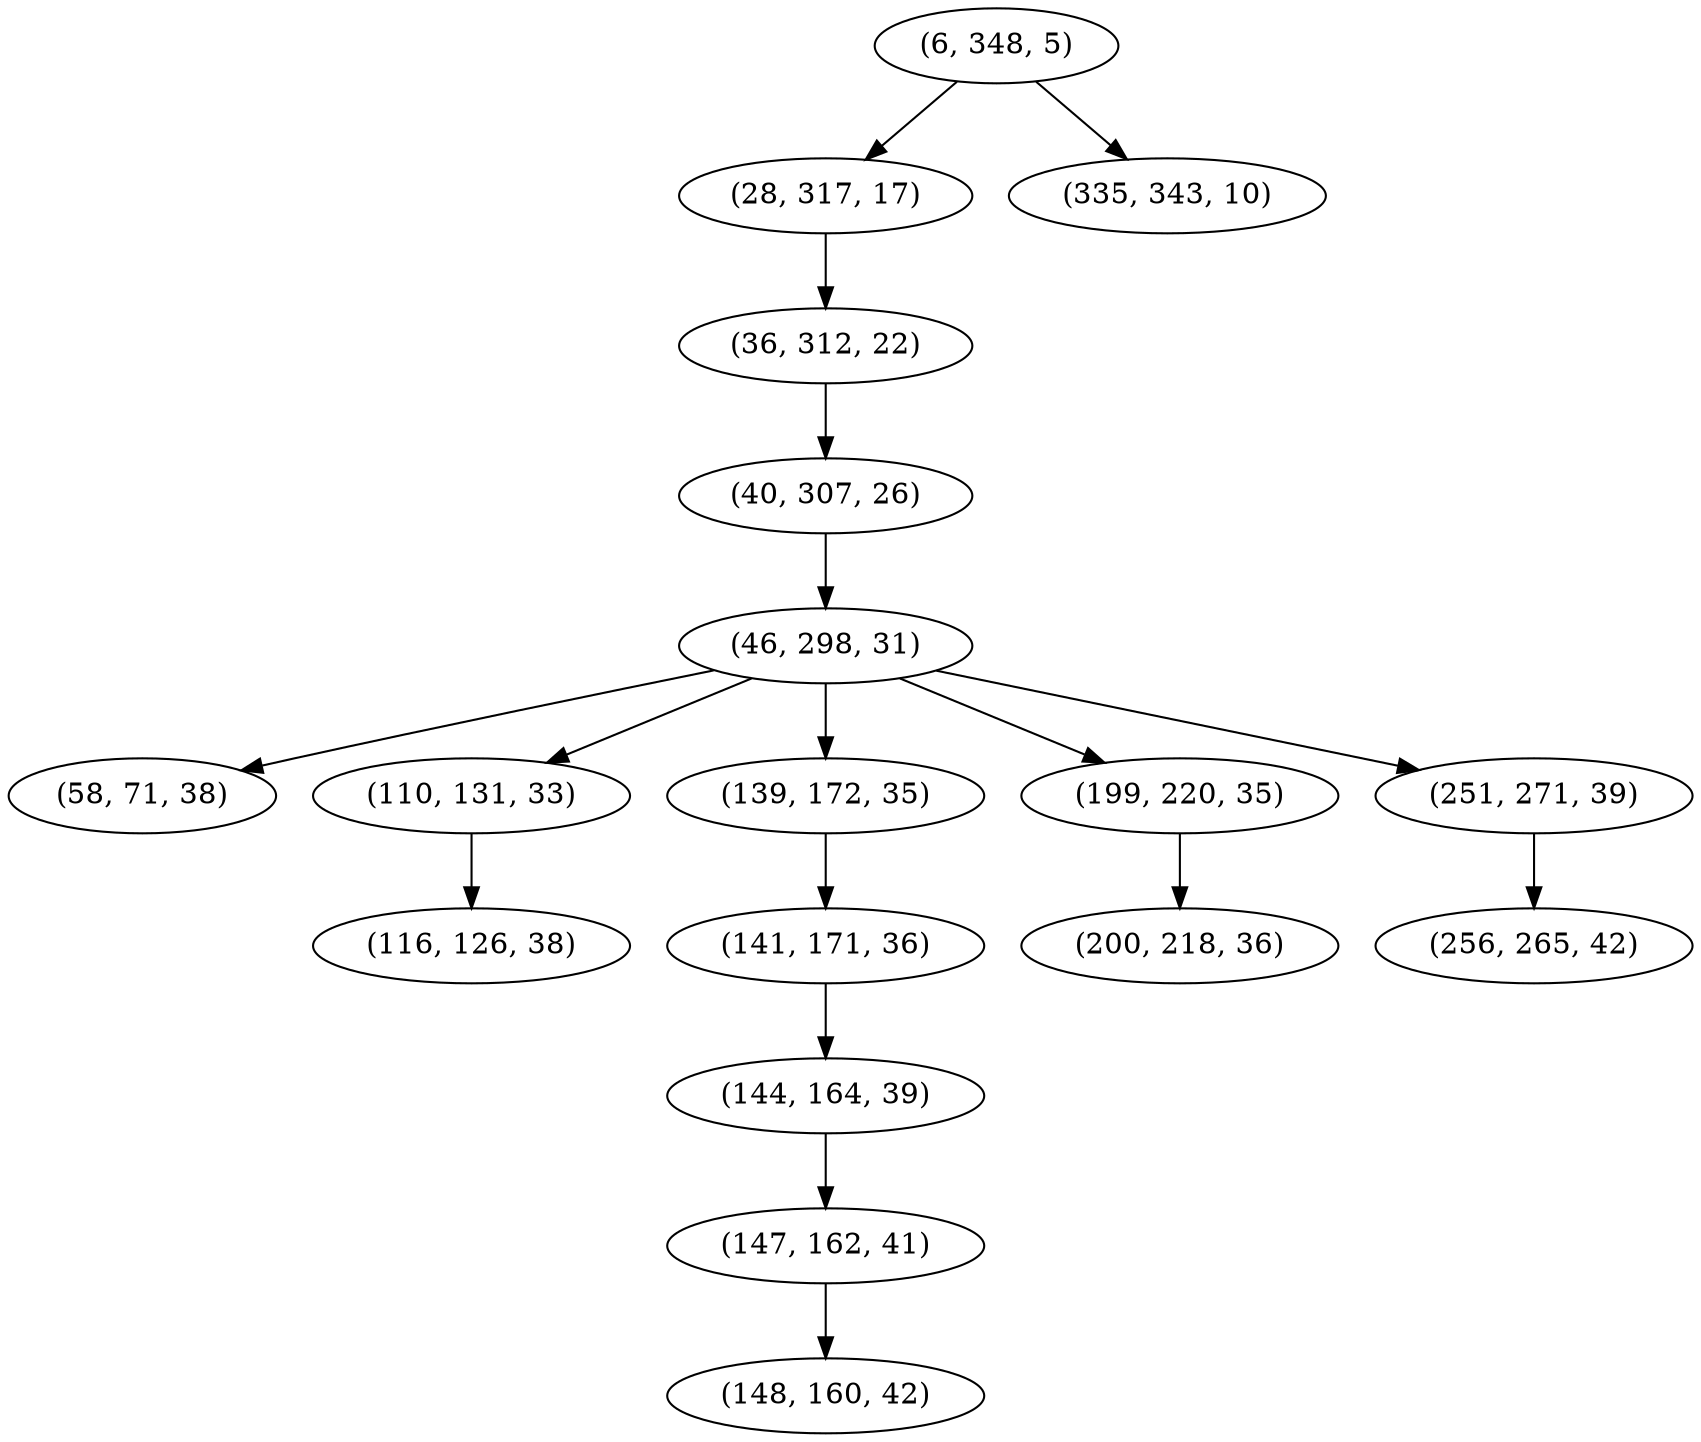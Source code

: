 digraph tree {
    "(6, 348, 5)";
    "(28, 317, 17)";
    "(36, 312, 22)";
    "(40, 307, 26)";
    "(46, 298, 31)";
    "(58, 71, 38)";
    "(110, 131, 33)";
    "(116, 126, 38)";
    "(139, 172, 35)";
    "(141, 171, 36)";
    "(144, 164, 39)";
    "(147, 162, 41)";
    "(148, 160, 42)";
    "(199, 220, 35)";
    "(200, 218, 36)";
    "(251, 271, 39)";
    "(256, 265, 42)";
    "(335, 343, 10)";
    "(6, 348, 5)" -> "(28, 317, 17)";
    "(6, 348, 5)" -> "(335, 343, 10)";
    "(28, 317, 17)" -> "(36, 312, 22)";
    "(36, 312, 22)" -> "(40, 307, 26)";
    "(40, 307, 26)" -> "(46, 298, 31)";
    "(46, 298, 31)" -> "(58, 71, 38)";
    "(46, 298, 31)" -> "(110, 131, 33)";
    "(46, 298, 31)" -> "(139, 172, 35)";
    "(46, 298, 31)" -> "(199, 220, 35)";
    "(46, 298, 31)" -> "(251, 271, 39)";
    "(110, 131, 33)" -> "(116, 126, 38)";
    "(139, 172, 35)" -> "(141, 171, 36)";
    "(141, 171, 36)" -> "(144, 164, 39)";
    "(144, 164, 39)" -> "(147, 162, 41)";
    "(147, 162, 41)" -> "(148, 160, 42)";
    "(199, 220, 35)" -> "(200, 218, 36)";
    "(251, 271, 39)" -> "(256, 265, 42)";
}

